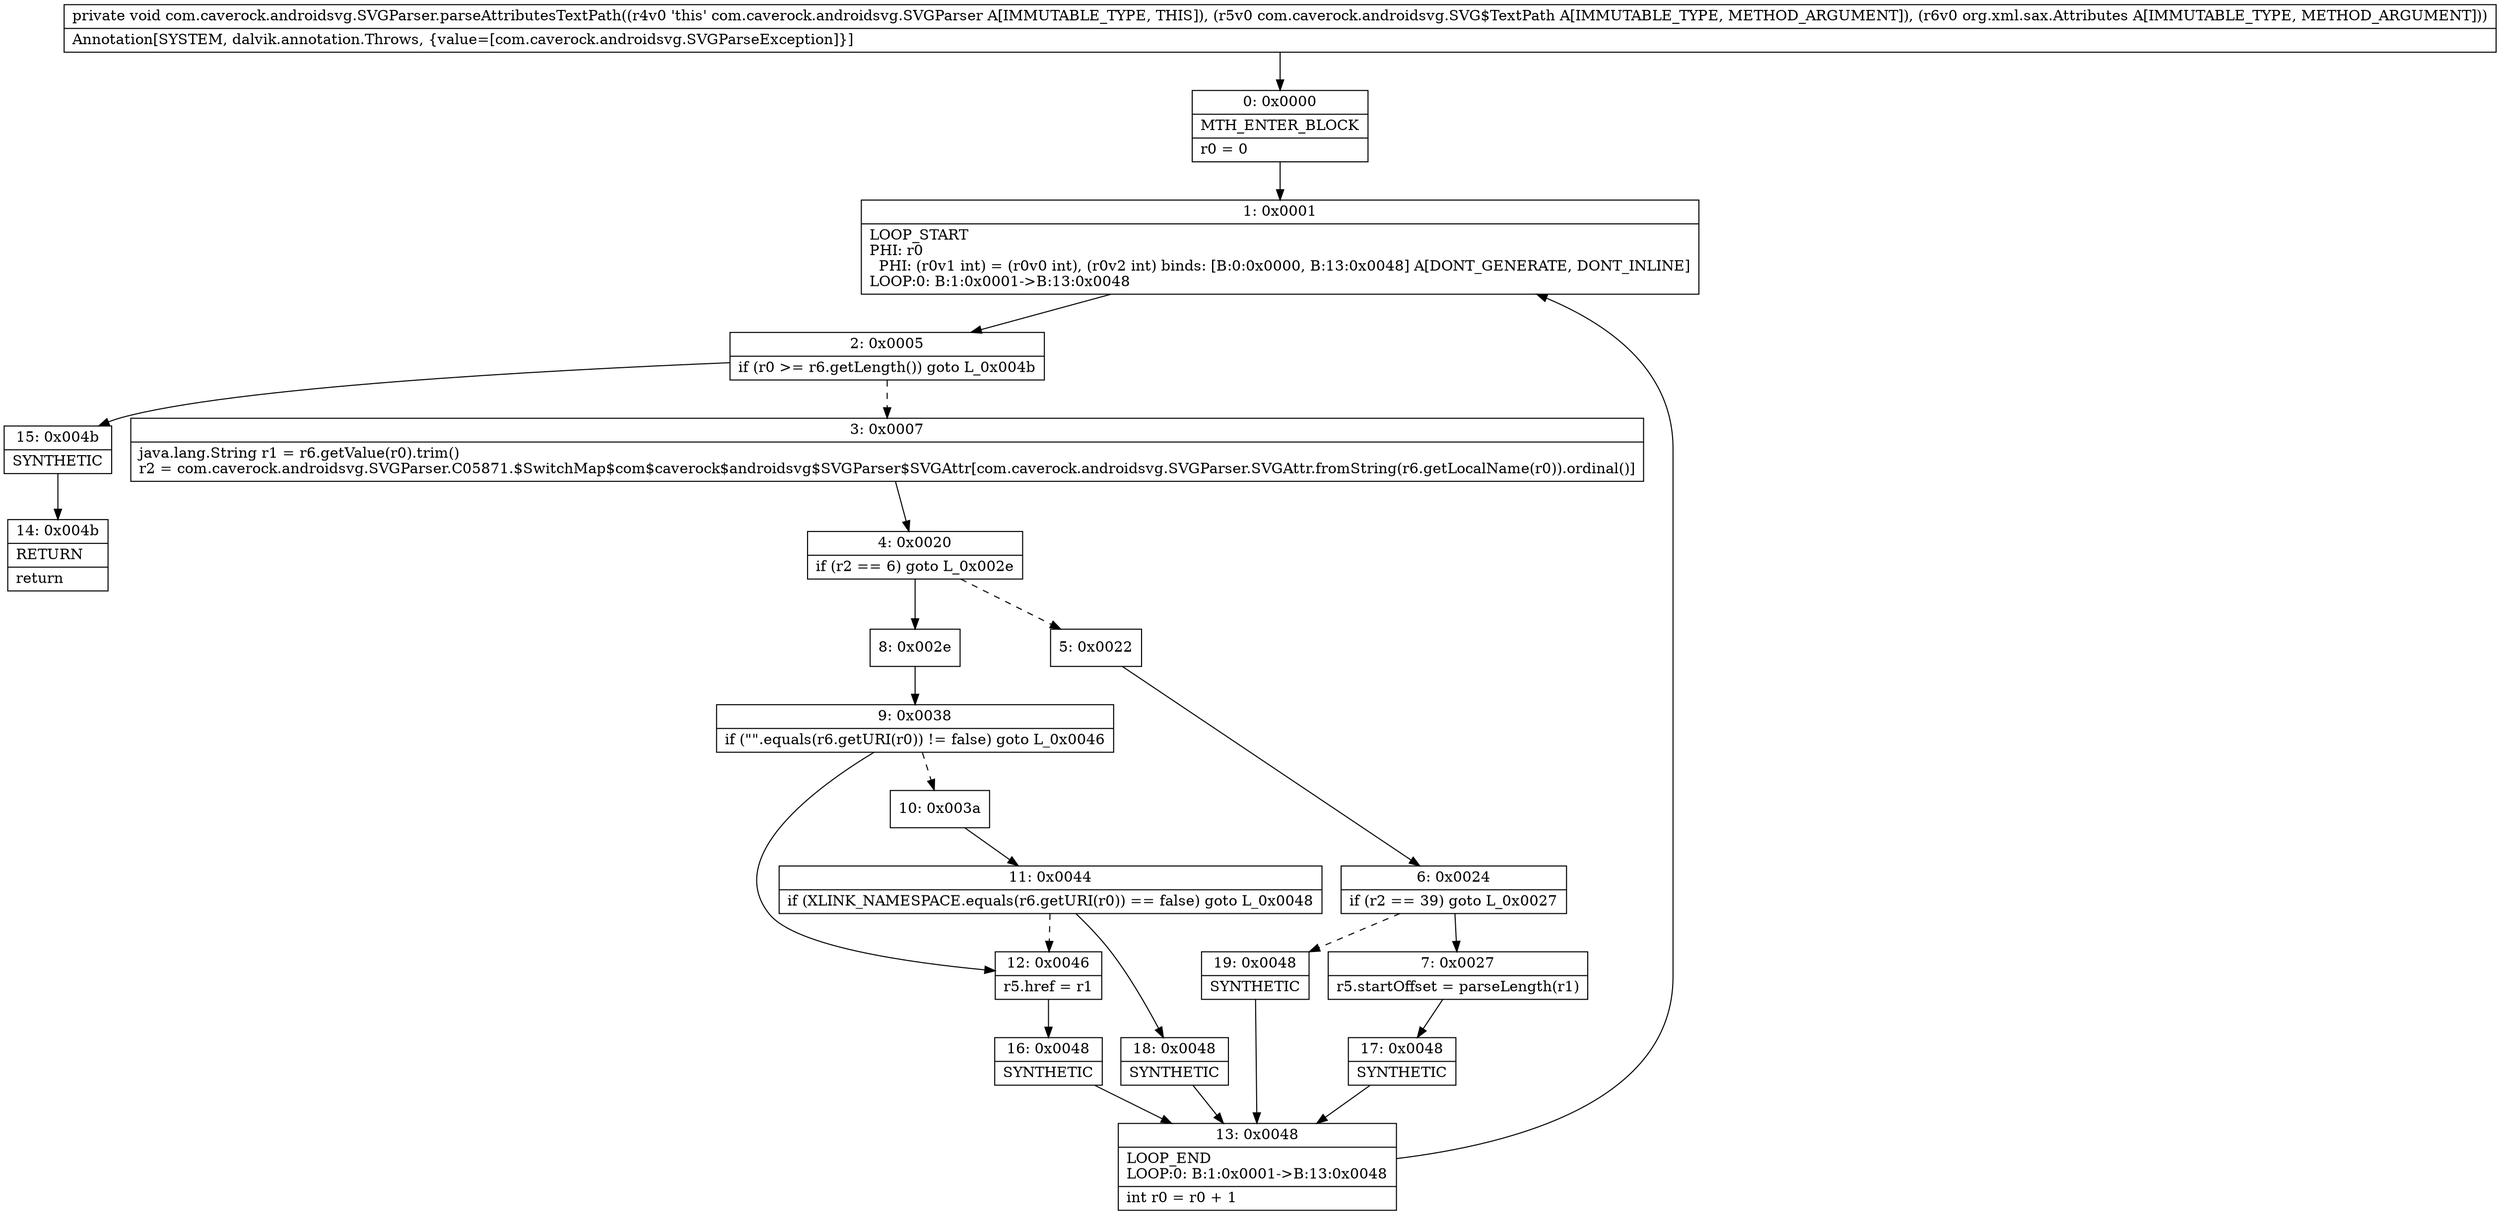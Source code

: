 digraph "CFG forcom.caverock.androidsvg.SVGParser.parseAttributesTextPath(Lcom\/caverock\/androidsvg\/SVG$TextPath;Lorg\/xml\/sax\/Attributes;)V" {
Node_0 [shape=record,label="{0\:\ 0x0000|MTH_ENTER_BLOCK\l|r0 = 0\l}"];
Node_1 [shape=record,label="{1\:\ 0x0001|LOOP_START\lPHI: r0 \l  PHI: (r0v1 int) = (r0v0 int), (r0v2 int) binds: [B:0:0x0000, B:13:0x0048] A[DONT_GENERATE, DONT_INLINE]\lLOOP:0: B:1:0x0001\-\>B:13:0x0048\l}"];
Node_2 [shape=record,label="{2\:\ 0x0005|if (r0 \>= r6.getLength()) goto L_0x004b\l}"];
Node_3 [shape=record,label="{3\:\ 0x0007|java.lang.String r1 = r6.getValue(r0).trim()\lr2 = com.caverock.androidsvg.SVGParser.C05871.$SwitchMap$com$caverock$androidsvg$SVGParser$SVGAttr[com.caverock.androidsvg.SVGParser.SVGAttr.fromString(r6.getLocalName(r0)).ordinal()]\l}"];
Node_4 [shape=record,label="{4\:\ 0x0020|if (r2 == 6) goto L_0x002e\l}"];
Node_5 [shape=record,label="{5\:\ 0x0022}"];
Node_6 [shape=record,label="{6\:\ 0x0024|if (r2 == 39) goto L_0x0027\l}"];
Node_7 [shape=record,label="{7\:\ 0x0027|r5.startOffset = parseLength(r1)\l}"];
Node_8 [shape=record,label="{8\:\ 0x002e}"];
Node_9 [shape=record,label="{9\:\ 0x0038|if (\"\".equals(r6.getURI(r0)) != false) goto L_0x0046\l}"];
Node_10 [shape=record,label="{10\:\ 0x003a}"];
Node_11 [shape=record,label="{11\:\ 0x0044|if (XLINK_NAMESPACE.equals(r6.getURI(r0)) == false) goto L_0x0048\l}"];
Node_12 [shape=record,label="{12\:\ 0x0046|r5.href = r1\l}"];
Node_13 [shape=record,label="{13\:\ 0x0048|LOOP_END\lLOOP:0: B:1:0x0001\-\>B:13:0x0048\l|int r0 = r0 + 1\l}"];
Node_14 [shape=record,label="{14\:\ 0x004b|RETURN\l|return\l}"];
Node_15 [shape=record,label="{15\:\ 0x004b|SYNTHETIC\l}"];
Node_16 [shape=record,label="{16\:\ 0x0048|SYNTHETIC\l}"];
Node_17 [shape=record,label="{17\:\ 0x0048|SYNTHETIC\l}"];
Node_18 [shape=record,label="{18\:\ 0x0048|SYNTHETIC\l}"];
Node_19 [shape=record,label="{19\:\ 0x0048|SYNTHETIC\l}"];
MethodNode[shape=record,label="{private void com.caverock.androidsvg.SVGParser.parseAttributesTextPath((r4v0 'this' com.caverock.androidsvg.SVGParser A[IMMUTABLE_TYPE, THIS]), (r5v0 com.caverock.androidsvg.SVG$TextPath A[IMMUTABLE_TYPE, METHOD_ARGUMENT]), (r6v0 org.xml.sax.Attributes A[IMMUTABLE_TYPE, METHOD_ARGUMENT]))  | Annotation[SYSTEM, dalvik.annotation.Throws, \{value=[com.caverock.androidsvg.SVGParseException]\}]\l}"];
MethodNode -> Node_0;
Node_0 -> Node_1;
Node_1 -> Node_2;
Node_2 -> Node_3[style=dashed];
Node_2 -> Node_15;
Node_3 -> Node_4;
Node_4 -> Node_5[style=dashed];
Node_4 -> Node_8;
Node_5 -> Node_6;
Node_6 -> Node_7;
Node_6 -> Node_19[style=dashed];
Node_7 -> Node_17;
Node_8 -> Node_9;
Node_9 -> Node_10[style=dashed];
Node_9 -> Node_12;
Node_10 -> Node_11;
Node_11 -> Node_12[style=dashed];
Node_11 -> Node_18;
Node_12 -> Node_16;
Node_13 -> Node_1;
Node_15 -> Node_14;
Node_16 -> Node_13;
Node_17 -> Node_13;
Node_18 -> Node_13;
Node_19 -> Node_13;
}

